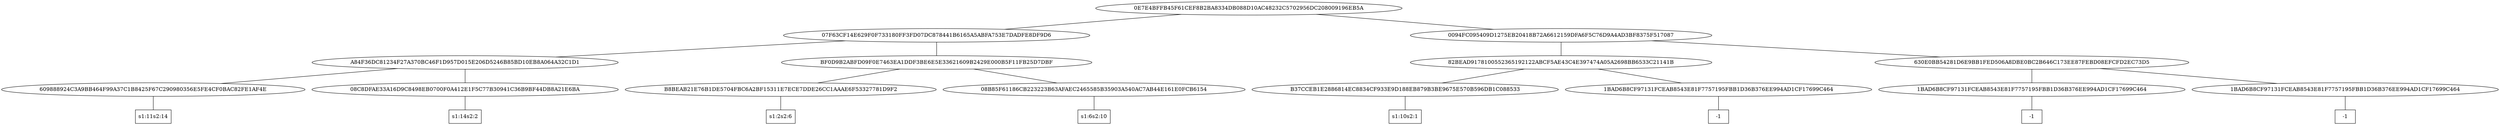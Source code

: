 graph{
     9 [label="0E7E4BFFB45F61CEF8B2BA8334DB088D10AC48232C5702956DC208009196EB5A"];
     9 --    10;
     9 --    17;
    10 [label="07F63CF14E629F0F733180FF3FD07DC878441B6165A5ABFA753E7DADFE8DF9D6"];
    10 --    11;
    10 --    14;
    11 [label="A84F36DC81234F27A370BC46F1D957D015E206D5246B85BD10EB8A064A32C1D1"];
    11 --    12;
    11 --    13;
    12 [label="609888924C3A9BB464F99A37C1B8425F67C290980356E5FE4CF0BAC82FE1AF4E"];
     1 [label="s1:11s2:14" shape=rect];
    12 --     1;
    13 [label="08C8DFAE33A16D9C8498EB0700F0A412E1F5C77B30941C36B9BF44DB8A21E6BA"];
     2 [label="s1:14s2:2" shape=rect];
    13 --     2;
    14 [label="BF0D9B2ABFD09F0E7463EA1DDF3BE6E5E33621609B2429E000B5F11FB25D7DBF"];
    14 --    15;
    14 --    16;
    15 [label="B8BEAB21E76B1DE5704FBC6A2BF15311E7ECE7DDE26CC1AAAE6F53327781D9F2"];
     3 [label="s1:2s2:6" shape=rect];
    15 --     3;
    16 [label="08B85F61186CB223223B63AFAEC2465585B35903A540AC7AB44E161E0FCB6154"];
     4 [label="s1:6s2:10" shape=rect];
    16 --     4;
    17 [label="0094FC095409D1275EB20418B72A6612159DFA6F5C76D9A4AD3BF8375F517087"];
    17 --    18;
    17 --    21;
    18 [label="82BEAD9178100552365192122ABCF5AE43C4E397474A05A2698BB6533C21141B"];
    18 --    19;
    18 --    20;
    19 [label="B37CCEB1E2886814EC8834CF933E9D188EB879B3BE9675E570B596DB1C088533"];
     5 [label="s1:10s2:1" shape=rect];
    19 --     5;
    20 [label="1BAD6B8CF97131FCEAB8543E81F7757195FBB1D36B376EE994AD1CF17699C464"];
     6 [label="-1" shape=rect];
    20 --     6;
    21 [label="630E0BB54281D6E9BB1FED506A8DBE0BC2B646C173EE87FEBD08EFCFD2EC73D5"];
    21 --    22;
    21 --    23;
    22 [label="1BAD6B8CF97131FCEAB8543E81F7757195FBB1D36B376EE994AD1CF17699C464"];
     7 [label="-1" shape=rect];
    22 --     7;
    23 [label="1BAD6B8CF97131FCEAB8543E81F7757195FBB1D36B376EE994AD1CF17699C464"];
     8 [label="-1" shape=rect];
    23 --     8;
}
